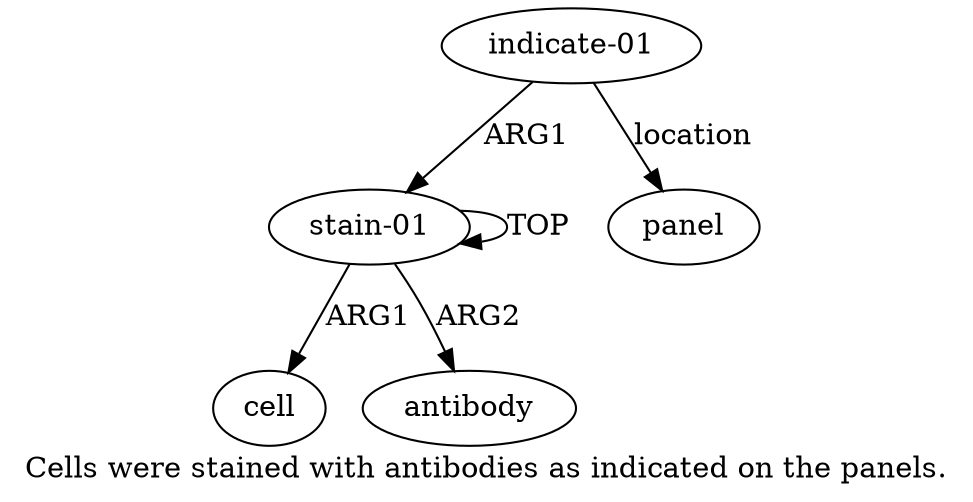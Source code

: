 digraph  {
	graph [label="Cells were stained with antibodies as indicated on the panels."];
	node [label="\N"];
	a1	 [color=black,
		gold_ind=1,
		gold_label=cell,
		label=cell,
		test_ind=1,
		test_label=cell];
	a0	 [color=black,
		gold_ind=0,
		gold_label="stain-01",
		label="stain-01",
		test_ind=0,
		test_label="stain-01"];
	a0 -> a1 [key=0,
	color=black,
	gold_label=ARG1,
	label=ARG1,
	test_label=ARG1];
a0 -> a0 [key=0,
color=black,
gold_label=TOP,
label=TOP,
test_label=TOP];
a2 [color=black,
gold_ind=2,
gold_label=antibody,
label=antibody,
test_ind=2,
test_label=antibody];
a0 -> a2 [key=0,
color=black,
gold_label=ARG2,
label=ARG2,
test_label=ARG2];
a3 [color=black,
gold_ind=3,
gold_label="indicate-01",
label="indicate-01",
test_ind=3,
test_label="indicate-01"];
a3 -> a0 [key=0,
color=black,
gold_label=ARG1,
label=ARG1,
test_label=ARG1];
a4 [color=black,
gold_ind=4,
gold_label=panel,
label=panel,
test_ind=4,
test_label=panel];
a3 -> a4 [key=0,
color=black,
gold_label=location,
label=location,
test_label=location];
}
